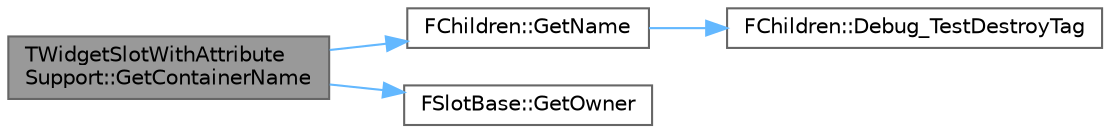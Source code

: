 digraph "TWidgetSlotWithAttributeSupport::GetContainerName"
{
 // INTERACTIVE_SVG=YES
 // LATEX_PDF_SIZE
  bgcolor="transparent";
  edge [fontname=Helvetica,fontsize=10,labelfontname=Helvetica,labelfontsize=10];
  node [fontname=Helvetica,fontsize=10,shape=box,height=0.2,width=0.4];
  rankdir="LR";
  Node1 [id="Node000001",label="TWidgetSlotWithAttribute\lSupport::GetContainerName",height=0.2,width=0.4,color="gray40", fillcolor="grey60", style="filled", fontcolor="black",tooltip=" "];
  Node1 -> Node2 [id="edge1_Node000001_Node000002",color="steelblue1",style="solid",tooltip=" "];
  Node2 [id="Node000002",label="FChildren::GetName",height=0.2,width=0.4,color="grey40", fillcolor="white", style="filled",URL="$d9/d92/classFChildren.html#a3432b64bf9cb793bc5792cef56c4bdcb",tooltip="Option to give a name to Children to SlotAttribute purposes or for debugging."];
  Node2 -> Node3 [id="edge2_Node000002_Node000003",color="steelblue1",style="solid",tooltip=" "];
  Node3 [id="Node000003",label="FChildren::Debug_TestDestroyTag",height=0.2,width=0.4,color="grey40", fillcolor="white", style="filled",URL="$d9/d92/classFChildren.html#ad1ab88ab5aa915452954b2839f5daeec",tooltip=" "];
  Node1 -> Node4 [id="edge3_Node000001_Node000004",color="steelblue1",style="solid",tooltip=" "];
  Node4 [id="Node000004",label="FSlotBase::GetOwner",height=0.2,width=0.4,color="grey40", fillcolor="white", style="filled",URL="$dd/d98/classFSlotBase.html#a0f24f4b1620a11351d2d5c5d402fab09",tooltip="Access the FChildren that own the slot."];
}
